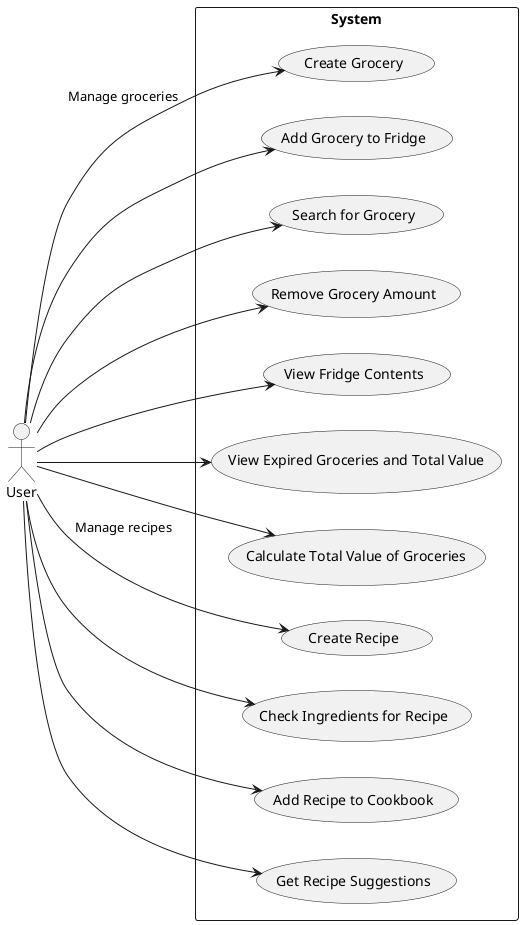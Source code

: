 @startuml
left to right direction

actor "User" as U

rectangle System {
    ' Nivå 1: MVP
    usecase "Create Grocery" as CG
    usecase "Add Grocery to Fridge" as AG
    usecase "Search for Grocery" as SG
    usecase "Remove Grocery Amount" as RG
    usecase "View Fridge Contents" as VF
    usecase "View Expired Groceries and Total Value" as VE
    usecase "Calculate Total Value of Groceries" as CV

    ' Nivå 2: Utvidet funksjonalitet
    usecase "Create Recipe" as CR
    usecase "Check Ingredients for Recipe" as CIR
    usecase "Add Recipe to Cookbook" as ARC
    usecase "Get Recipe Suggestions" as GRS
}

' Nivå 1 interaksjoner
U --> CG : "Manage groceries"
U --> AG
U --> SG
U --> RG
U --> VF
U --> VE
U --> CV

' Nivå 2 interaksjoner
U --> CR : "Manage recipes"
U --> CIR
U --> ARC
U --> GRS

@enduml
